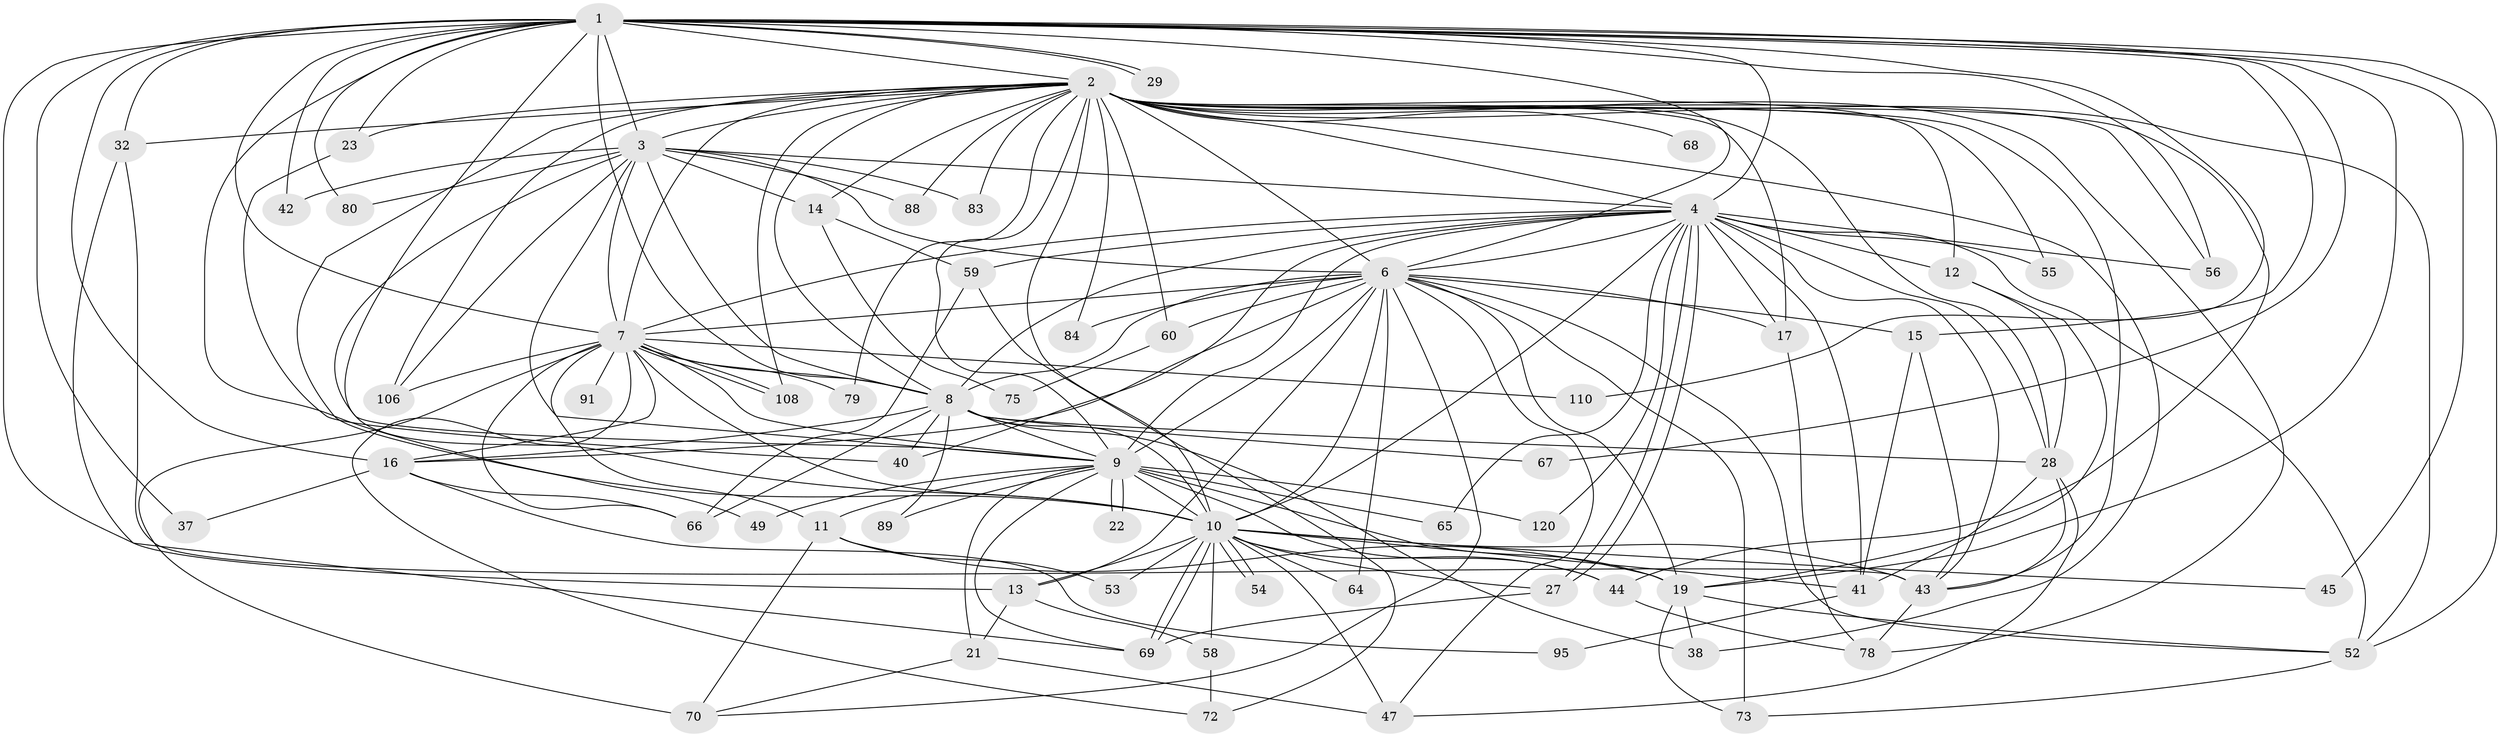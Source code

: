 // original degree distribution, {30: 0.007692307692307693, 19: 0.007692307692307693, 16: 0.007692307692307693, 24: 0.007692307692307693, 29: 0.007692307692307693, 21: 0.007692307692307693, 23: 0.007692307692307693, 17: 0.007692307692307693, 25: 0.007692307692307693, 33: 0.007692307692307693, 5: 0.038461538461538464, 4: 0.16923076923076924, 6: 0.015384615384615385, 3: 0.2, 2: 0.5}
// Generated by graph-tools (version 1.1) at 2025/13/03/09/25 04:13:47]
// undirected, 65 vertices, 184 edges
graph export_dot {
graph [start="1"]
  node [color=gray90,style=filled];
  1;
  2 [super="+5"];
  3;
  4;
  6;
  7 [super="+87+20"];
  8;
  9;
  10 [super="+81+122+128+50+24+36+31+33+25"];
  11;
  12;
  13;
  14;
  15;
  16 [super="+34+35+26"];
  17 [super="+18"];
  19 [super="+30+85"];
  21 [super="+71"];
  22;
  23;
  27 [super="+101+90"];
  28 [super="+130+39"];
  29;
  32;
  37 [super="+129"];
  38 [super="+118+125"];
  40 [super="+105"];
  41 [super="+46"];
  42 [super="+94"];
  43 [super="+98+51+86"];
  44 [super="+109+117"];
  45;
  47 [super="+126"];
  49;
  52 [super="+61+92"];
  53;
  54;
  55;
  56 [super="+62+115+127+123"];
  58;
  59;
  60 [super="+104"];
  64;
  65;
  66 [super="+113+77"];
  67;
  68;
  69 [super="+107+76"];
  70 [super="+99"];
  72 [super="+82"];
  73;
  75;
  78 [super="+97"];
  79;
  80;
  83;
  84;
  88;
  89;
  91;
  95;
  106 [super="+119"];
  108 [super="+121"];
  110;
  120;
  1 -- 2 [weight=2];
  1 -- 3;
  1 -- 4;
  1 -- 6;
  1 -- 7 [weight=3];
  1 -- 8;
  1 -- 9;
  1 -- 10;
  1 -- 13;
  1 -- 15;
  1 -- 23;
  1 -- 29;
  1 -- 29;
  1 -- 32;
  1 -- 37 [weight=2];
  1 -- 42 [weight=2];
  1 -- 45;
  1 -- 52;
  1 -- 67;
  1 -- 80;
  1 -- 110;
  1 -- 56 [weight=2];
  1 -- 16;
  1 -- 19;
  2 -- 3 [weight=2];
  2 -- 4 [weight=2];
  2 -- 6 [weight=2];
  2 -- 7 [weight=2];
  2 -- 8 [weight=2];
  2 -- 9 [weight=2];
  2 -- 10 [weight=5];
  2 -- 17;
  2 -- 49;
  2 -- 56 [weight=3];
  2 -- 60 [weight=2];
  2 -- 78;
  2 -- 79;
  2 -- 83;
  2 -- 106;
  2 -- 38 [weight=2];
  2 -- 68;
  2 -- 12;
  2 -- 14;
  2 -- 84;
  2 -- 23;
  2 -- 88;
  2 -- 28;
  2 -- 32;
  2 -- 43;
  2 -- 44;
  2 -- 108;
  2 -- 52;
  2 -- 55;
  3 -- 4;
  3 -- 6;
  3 -- 7;
  3 -- 8;
  3 -- 9;
  3 -- 10 [weight=2];
  3 -- 14;
  3 -- 42;
  3 -- 80;
  3 -- 83;
  3 -- 88;
  3 -- 106;
  4 -- 6;
  4 -- 7;
  4 -- 8;
  4 -- 9;
  4 -- 10 [weight=2];
  4 -- 12;
  4 -- 17;
  4 -- 27;
  4 -- 27;
  4 -- 28;
  4 -- 40;
  4 -- 41;
  4 -- 43;
  4 -- 55;
  4 -- 56;
  4 -- 59;
  4 -- 65;
  4 -- 120;
  4 -- 52;
  6 -- 7;
  6 -- 8;
  6 -- 9;
  6 -- 10;
  6 -- 13;
  6 -- 15;
  6 -- 60;
  6 -- 64;
  6 -- 70;
  6 -- 73;
  6 -- 84;
  6 -- 16;
  6 -- 19;
  6 -- 52;
  6 -- 47;
  6 -- 17;
  7 -- 8;
  7 -- 9;
  7 -- 10 [weight=3];
  7 -- 11;
  7 -- 16 [weight=2];
  7 -- 70;
  7 -- 72;
  7 -- 79;
  7 -- 91 [weight=2];
  7 -- 106;
  7 -- 108;
  7 -- 108;
  7 -- 110;
  7 -- 66;
  8 -- 9;
  8 -- 10 [weight=2];
  8 -- 16;
  8 -- 38;
  8 -- 66;
  8 -- 67;
  8 -- 89;
  8 -- 40;
  8 -- 28;
  9 -- 10 [weight=3];
  9 -- 11;
  9 -- 19 [weight=2];
  9 -- 21;
  9 -- 22;
  9 -- 22;
  9 -- 44 [weight=3];
  9 -- 49;
  9 -- 65;
  9 -- 89;
  9 -- 120;
  9 -- 69;
  10 -- 43 [weight=3];
  10 -- 45;
  10 -- 53;
  10 -- 54;
  10 -- 54;
  10 -- 58;
  10 -- 64;
  10 -- 69;
  10 -- 69;
  10 -- 44;
  10 -- 27;
  10 -- 47;
  10 -- 41;
  10 -- 13;
  11 -- 53;
  11 -- 70;
  11 -- 19;
  12 -- 19;
  12 -- 28;
  13 -- 21;
  13 -- 58;
  14 -- 59;
  14 -- 75;
  15 -- 43;
  15 -- 41;
  16 -- 66;
  16 -- 37;
  16 -- 95;
  17 -- 78;
  19 -- 38;
  19 -- 73;
  19 -- 52;
  21 -- 47;
  21 -- 70;
  23 -- 40;
  27 -- 69;
  28 -- 47;
  28 -- 41;
  28 -- 43;
  32 -- 69;
  32 -- 43;
  41 -- 95;
  43 -- 78;
  44 -- 78;
  52 -- 73;
  58 -- 72;
  59 -- 66;
  59 -- 72;
  60 -- 75;
}
